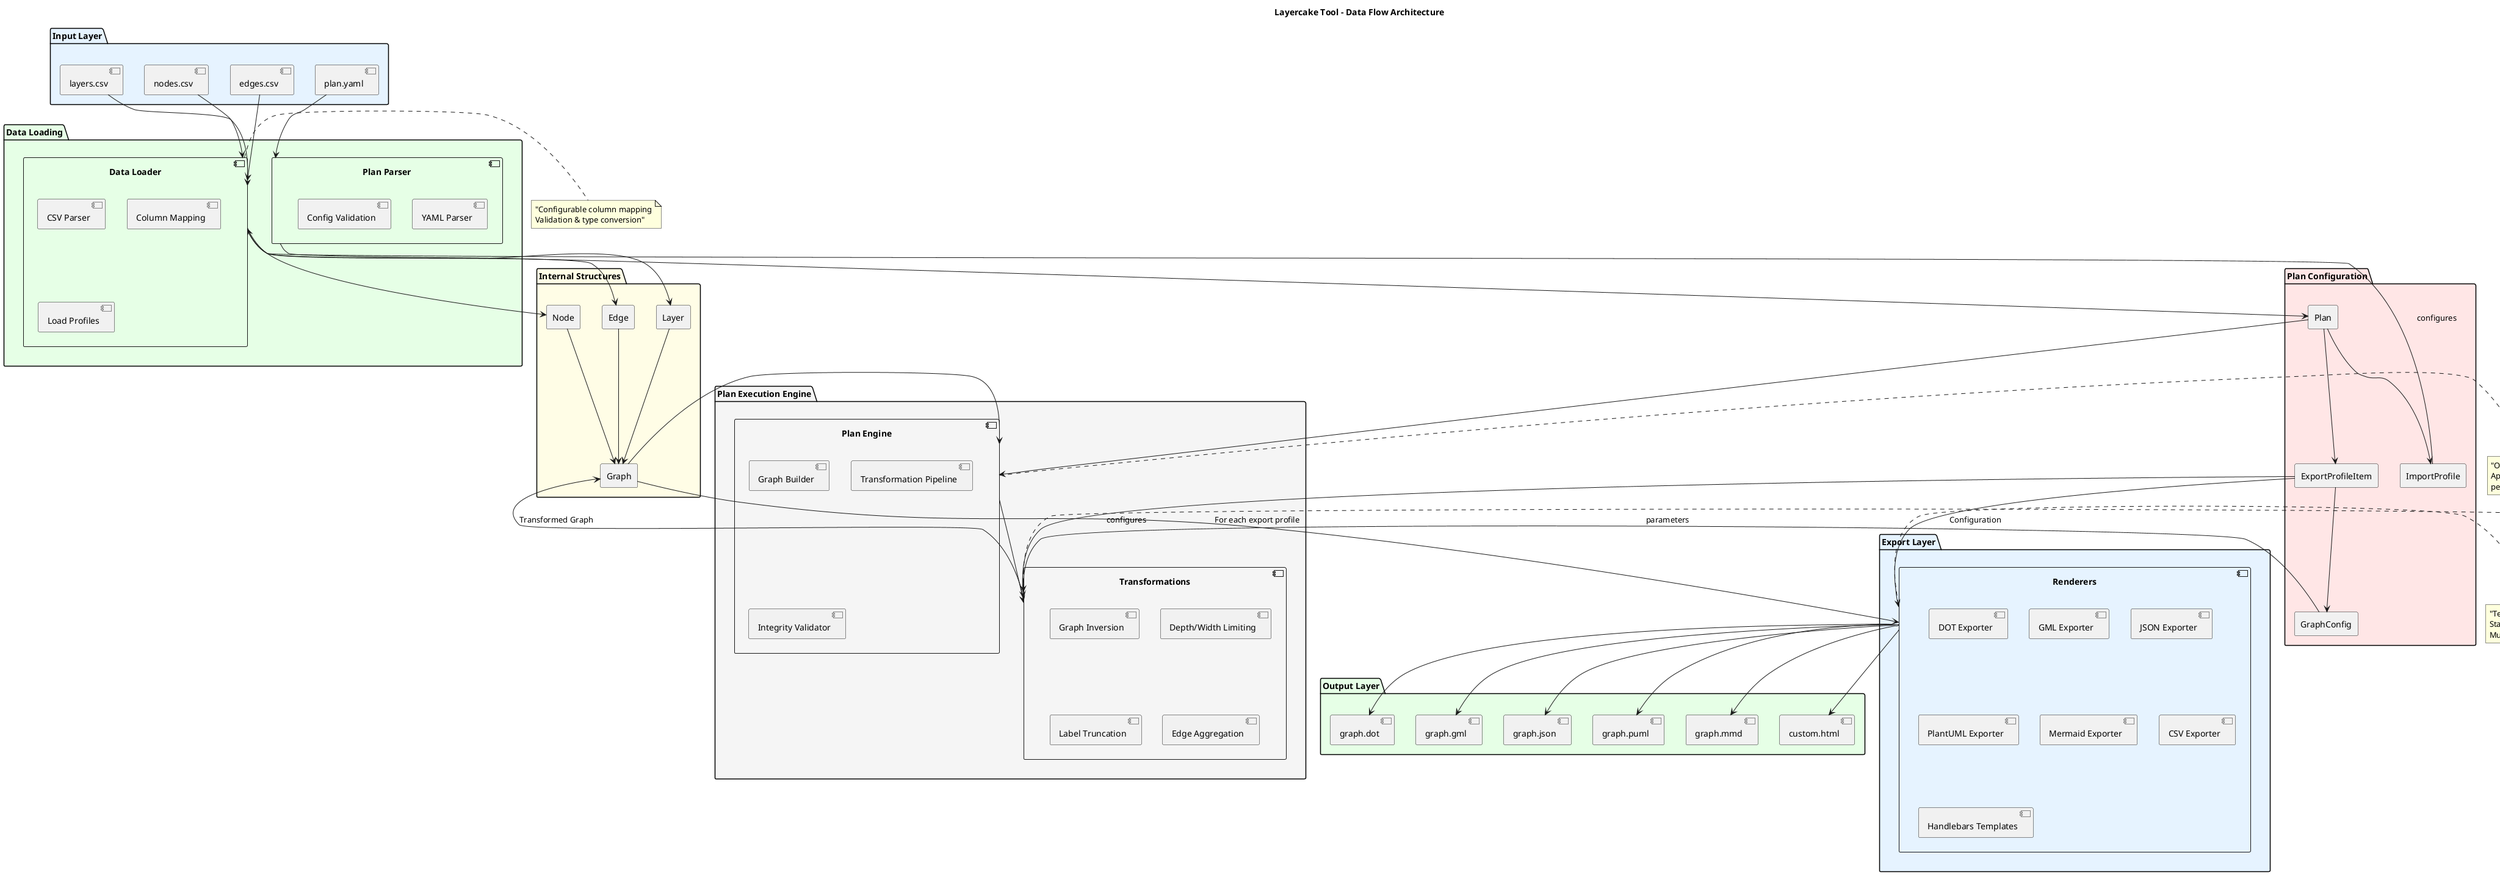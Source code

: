 @startuml Layercake Tool Architecture

!define LIGHTBLUE #E6F3FF
!define LIGHTGREEN #E6FFE6
!define LIGHTYELLOW #FFFDE6
!define LIGHTCORAL #FFE6E6
!define LIGHTGRAY #F5F5F5

title Layercake Tool - Data Flow Architecture

package "Input Layer" LIGHTBLUE {
    [nodes.csv] as nodes_csv
    [edges.csv] as edges_csv
    [layers.csv] as layers_csv
    [plan.yaml] as plan_yaml
}

package "Data Loading" LIGHTGREEN {
    component "Data Loader" as data_loader {
        [CSV Parser]
        [Column Mapping]
        [Load Profiles]
    }
    
    component "Plan Parser" as plan_parser {
        [YAML Parser]
        [Config Validation]
    }
}

package "Internal Structures" LIGHTYELLOW {
    rectangle "Node" as node 
    
    rectangle "Edge" as edge
    
    rectangle "Layer" as layer
    
    rectangle "Graph" as graph
}

package "Plan Configuration" LIGHTCORAL {
    rectangle "Plan" as plan
    
    rectangle "ImportProfile" as import_profile
    
    rectangle "ExportProfileItem" as export_item
    
    rectangle "GraphConfig" as graph_config
}

package "Plan Execution Engine" LIGHTGRAY {
    component "Plan Engine" as plan_engine {
        [Graph Builder]
        [Transformation Pipeline]
        [Integrity Validator]
    }
    
    component "Transformations" as transformations {
        [Graph Inversion]
        [Depth/Width Limiting]
        [Label Truncation]
        [Edge Aggregation]
    }
}

package "Export Layer" LIGHTBLUE {
    component "Renderers" as renderers {
        [DOT Exporter]
        [GML Exporter]
        [JSON Exporter]
        [PlantUML Exporter]
        [Mermaid Exporter]
        [CSV Exporter]
        [Handlebars Templates]
    }
}

package "Output Layer" LIGHTGREEN {
    [graph.dot] as dot_output
    [graph.gml] as gml_output
    [graph.json] as json_output
    [graph.puml] as puml_output
    [graph.mmd] as mmd_output
    [custom.html] as custom_output
}

' Input to Data Loading
nodes_csv --> data_loader
edges_csv --> data_loader
layers_csv --> data_loader
plan_yaml --> plan_parser

' Data Loading to Internal Structures
data_loader --> node
data_loader --> edge
data_loader --> layer
node --> graph
edge --> graph
layer --> graph

' Plan Configuration
plan_parser --> plan
plan --> import_profile
plan --> export_item
export_item --> graph_config

' Plan Execution
graph --> plan_engine
plan --> plan_engine
plan_engine --> transformations
transformations --> graph : "Transformed Graph"

' Export Layer
graph --> renderers : "For each export profile"
export_item --> renderers : "Configuration"

' Output Generation
renderers --> dot_output
renderers --> gml_output
renderers --> json_output
renderers --> puml_output
renderers --> mmd_output
renderers --> custom_output

' Data Flow Annotations
note right of data_loader : "Configurable column mapping\nValidation & type conversion"
note right of plan_engine : "Orchestrates pipeline\nApplies transformations\nper export profile"
note right of transformations : "Graph inversion\nHierarchy manipulation\nLabel formatting"
note right of renderers : "Template-based rendering\nStandardized context\nMultiple output formats"

' Relationships
import_profile -> data_loader : "configures"
export_item -> transformations : "configures"
graph_config -> transformations : "parameters"

@enduml
